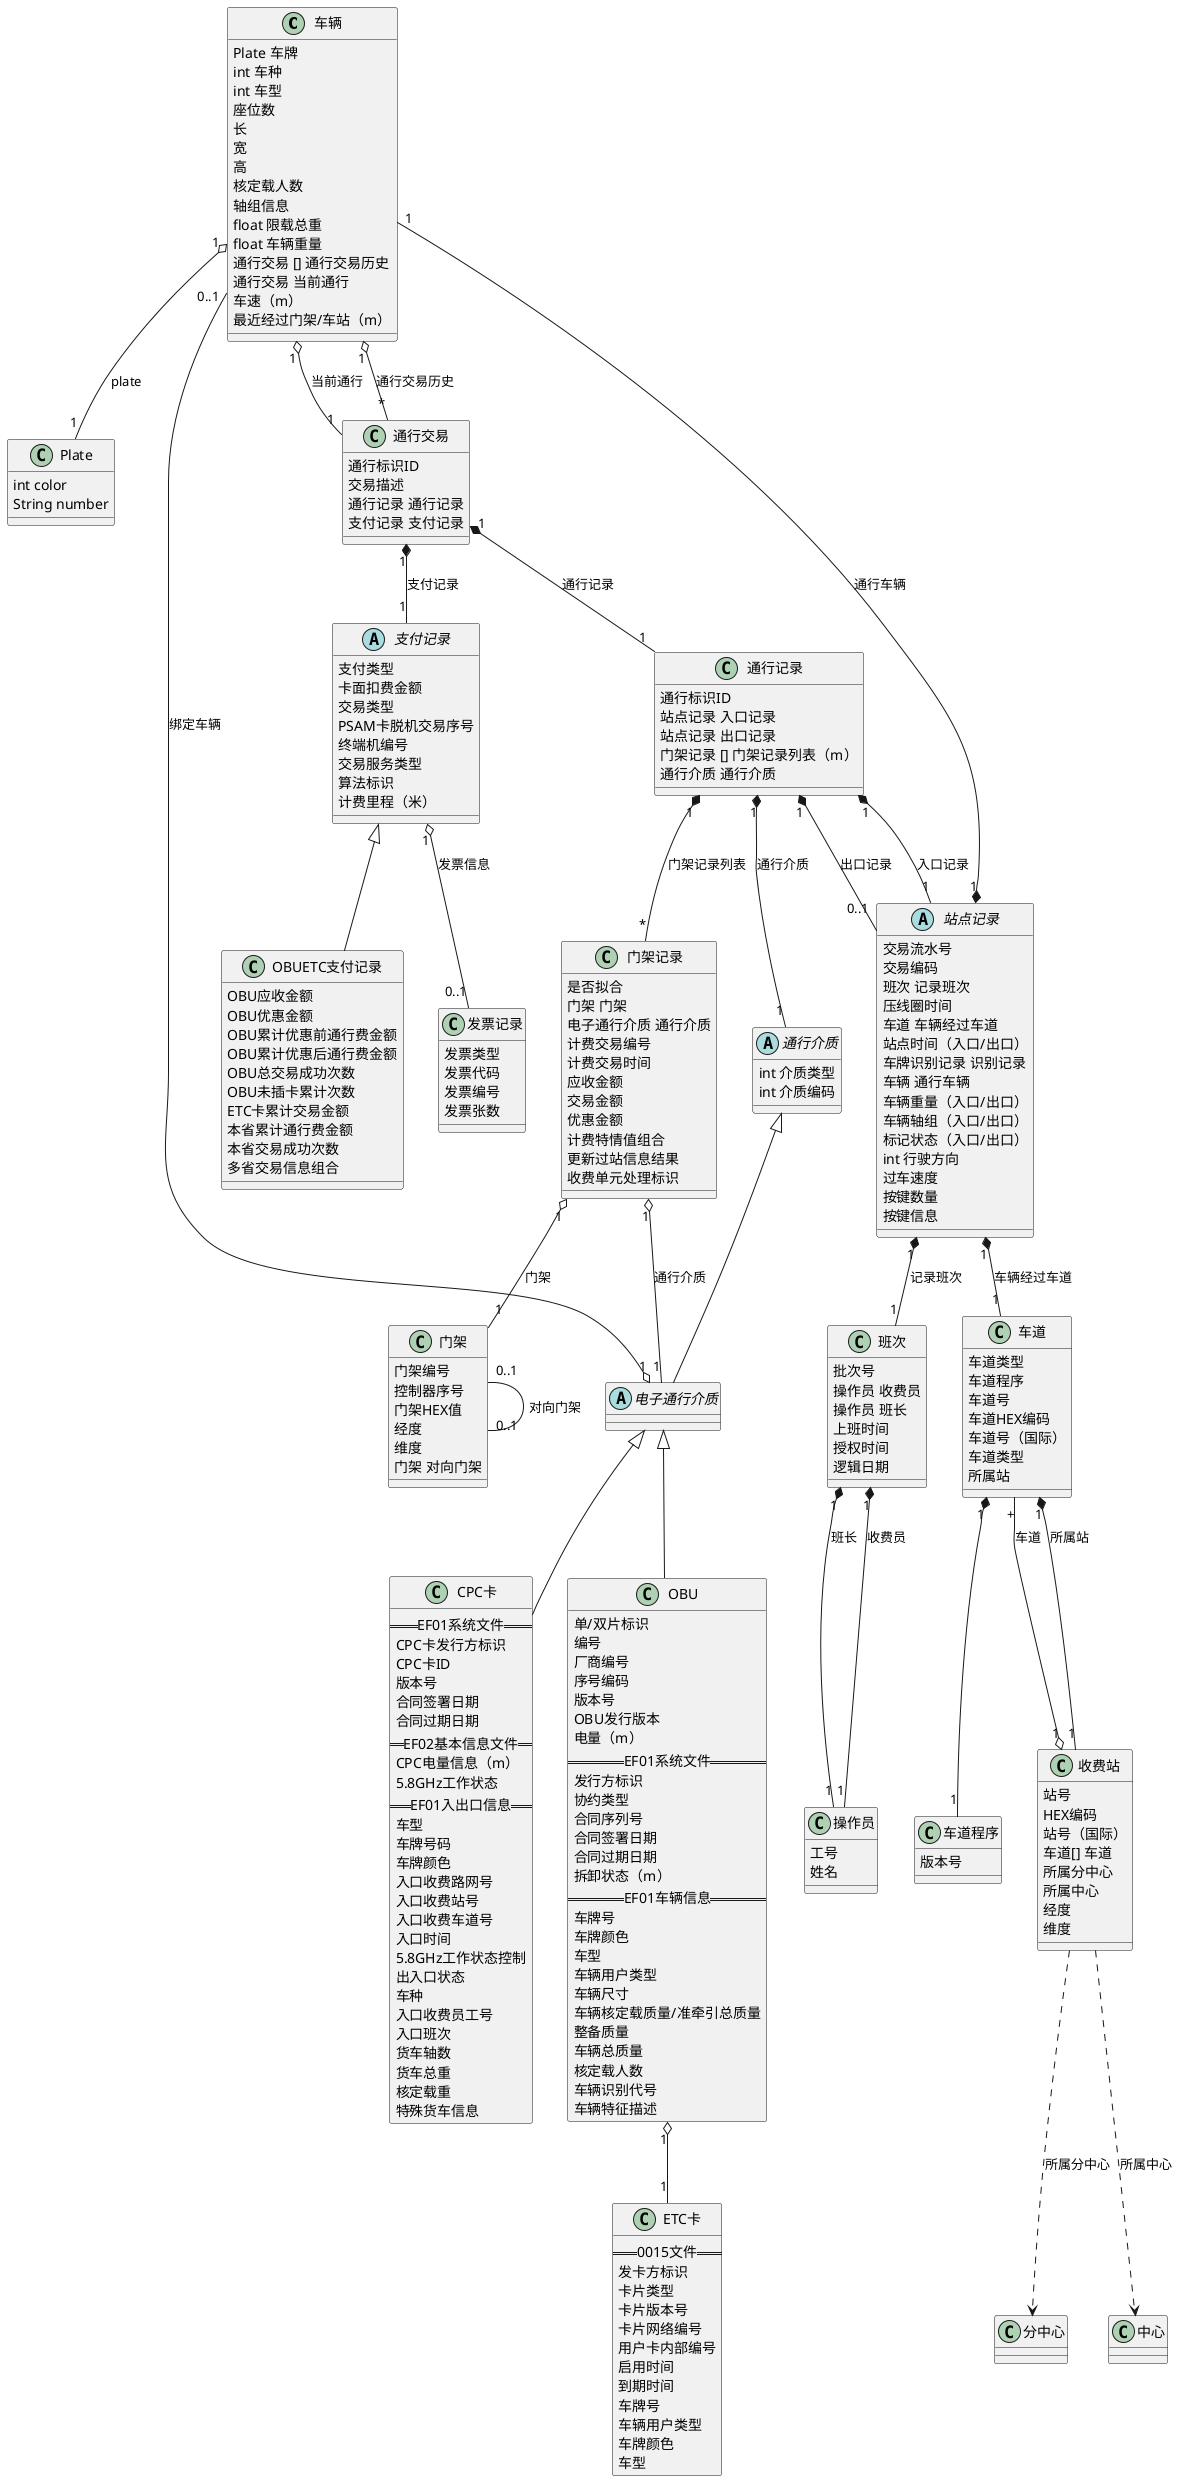 @startuml

class 车辆
class Plate
class OBU
class CPC卡
class ETC卡
class 车道
class 收费站
class 门架
class 操作员
class 中心
class 分中心
abstract class 通行介质
abstract class 电子通行介质
class 车道程序
class 通行交易
class 通行记录
abstract class 站点记录

class 门架记录
abstract class 支付记录
class OBUETC支付记录
class 班次

class 发票记录
支付记录 <|-- OBUETC支付记录

通行记录 "1"*-- "1"  站点记录 : 入口记录
通行记录 "1"*-- "0..1" 站点记录 : 出口记录
通行记录 "1" *-- "*" 门架记录: 门架记录列表
通行记录 : 通行标识ID
通行记录 : 站点记录 入口记录
通行记录 : 站点记录 出口记录
通行记录 : 门架记录 [] 门架记录列表（m）
通行记录 : 通行介质 通行介质
通行记录 "1" *-- "1" 通行介质 : 通行介质

通行交易 : 通行标识ID
通行交易 : 交易描述
通行交易 : 通行记录 通行记录
通行交易 : 支付记录 支付记录

通行交易 "1" *-- "1" 支付记录 : 支付记录
通行交易 "1" *-- "1" 通行记录 : 通行记录



车辆 "1" o--"1" Plate:plate

车辆 : Plate 车牌
车辆 : int 车种
车辆 : int 车型
车辆 : 座位数
车辆 : 长
车辆 : 宽
车辆 : 高
车辆 : 核定载人数
车辆 : 轴组信息
车辆 : float 限载总重
车辆 : float 车辆重量
车辆 : 通行交易 [] 通行交易历史
车辆 : 通行交易 当前通行
车辆 : 车速（m）
车辆 : 最近经过门架/车站（m）

车辆 "1" o--"*" 通行交易 : 通行交易历史
车辆 "1" o--"1" 通行交易 : 当前通行




Plate :  int color
Plate : String number

操作员 : 工号
操作员 : 姓名


收费站 "1" o--"+" 车道 : 车道

收费站 : 站号
收费站 : HEX编码
收费站 : 站号（国际）
收费站 : 车道[] 车道
收费站 : 所属分中心
收费站 : 所属中心
收费站 : 经度
收费站 : 维度


车道 "1" *-- "1" 车道程序
车道 "1" *-- "1" 收费站 : 所属站

车道 : 车道类型
车道 : 车道程序
车道 : 车道号
车道 : 车道HEX编码
车道 : 车道号（国际）
车道 : 车道类型
车道 : 所属站

车道程序 : 版本号

收费站  ..> 分中心: 所属分中心
收费站  ..> 中心: 所属中心

门架 "0..1" -- "0..1" 门架: 对向门架
门架 : 门架编号
门架 : 控制器序号
门架 : 门架HEX值
门架 : 经度
门架 : 维度
门架 : 门架 对向门架

门架记录 : 是否拟合
门架记录 : 门架 门架
门架记录 : 电子通行介质 通行介质
门架记录 : 计费交易编号
门架记录 : 计费交易时间
门架记录 : 应收金额
门架记录 : 交易金额
门架记录 : 优惠金额
' 门架记录 : 识别的车型
' 门架记录 : TAC码
' 门架记录 : PSAM卡脱机交易序列号
' 门架记录 : 交易的服务类型
' 门架记录 : 算法标识
' 门架记录 : 消费密钥版本号
' 门架记录 : 天线ID编号
' 门架记录 : 计费模块版本号
' 门架记录 : 计费参数版本号
' 门架记录 : 交易耗时（单位：ms）
' 门架记录 : 通行状态（可省略）
' 门架记录 : 计费模块响应计费结果
' 门架记录 : 节假日状态
' 门架记录 : 交易结果
' 门架记录 : 特情类型
' 门架记录 : 匹配状态
' 门架记录 : 去重状态
' 门架记录 : 处理状态
' 门架记录 : 计费接口特情值
' 门架记录 : 收费特情类型
' 门架记录 : 是否修正过
' 门架记录 : 标签写入结果
' 门架记录 : 交易类型
' 门架记录 : 计费里程数
' 门架记录 : 本次计费拟合结果标识
门架记录 : 计费特情值组合
门架记录 : 更新过站信息结果
门架记录 : 收费单元处理标识
门架记录 "1" o-- "1" 门架: 门架
门架记录 "1" o-- "1" 电子通行介质 : 通行介质





通行介质 : int 介质类型
通行介质 : int 介质编码

通行介质 <|-- 电子通行介质
电子通行介质 <|-- CPC卡
电子通行介质 <|-- OBU
OBU "1" o-- "1" ETC卡
电子通行介质 "1" o-- "0..1" 车辆: 绑定车辆



OBU : 单/双片标识
OBU : 编号
OBU : 厂商编号
OBU : 序号编码
OBU : 版本号
OBU : OBU发行版本
OBU : 电量（m）

OBU : == EF01系统文件 ==
OBU : 发行方标识
OBU : 协约类型
OBU : 合同序列号
OBU : 合同签署日期
OBU : 合同过期日期
OBU : 拆卸状态（m）

OBU : == EF01车辆信息 ==
OBU : 车牌号
OBU : 车牌颜色
OBU : 车型
OBU : 车辆用户类型
OBU : 车辆尺寸
OBU : 车辆核定载质量/准牵引总质量
OBU : 整备质量
OBU : 车辆总质量
OBU : 核定载人数
OBU : 车辆识别代号
OBU : 车辆特征描述

' OBU : == EF02文件 ==
' OBU : 出入口时间（m）
' OBU : 路网编码（m）
' OBU : 收费站编码（m）
' OBU : 收费车道编码（m）
' OBU : 卡类型
' OBU : 卡号
' OBU : 车牌号
' OBU : 收费额（m）
' OBU : OBU的MAC地址

' OBU : == EF04交费信息文件==
' OBU : 同0019文件1-39字节
' OBU : 用户卡信息-写入 0015 文件第 1-20 字节
' OBU : 车辆用户类型（0015第41字节）
' OBU : 累计通行省份个数（m）
' OBU : 累计应收金额（m）
' OBU : 累计优惠金额（m）
' OBU : 累计交易成功次数（m）
' OBU : 累计计费里程（m）
' OBU : 标签无卡累计次数（m）
' OBU : 本省入口编码（m）
' OBU : 本省累计交易金额（m）
' OBU : 本省累计交易成功数量（m）
' OBU : 加密摘要
' OBU : 通行省份累计金额（m）



ETC卡 : == 0015文件 ==
ETC卡 : 发卡方标识
ETC卡 : 卡片类型
ETC卡 : 卡片版本号
ETC卡 : 卡片网络编号
ETC卡 : 用户卡内部编号
ETC卡 : 启用时间
ETC卡 : 到期时间
ETC卡 : 车牌号
ETC卡 : 车辆用户类型
ETC卡 : 车牌颜色
ETC卡 : 车型

' ETC卡 : == 0019联网收费复合消费 ==
' ETC卡 : 复合消费应用标识
' ETC卡 : 记录长度
' ETC卡 : 应用锁定标示
' ETC卡 : 入/出口收费网络号（m）
' ETC卡 : 入/出口收费站（m）
' ETC卡 : 入/出口车道编码（m）
' ETC卡 : 入/出口状态（m）
' ETC卡 : 入/出口时间（m）
' ETC卡 : 车型
' ETC卡 : ETC门架编号（m）
' ETC卡 : 通行门架时间（m）
' ETC卡 : 车牌号码
' ETC卡 : 车牌颜色
' ETC卡 : 车轴数（m）
' ETC卡 : 总重（m）
' ETC卡 : 车辆状态标识（m）
' ETC卡 : 一类交易累计金额

' ETC卡 : == 0018（终端交易记录） ==
' ETC卡 : 联机交易序号（m）
' ETC卡 : 透支金额（m）
' ETC卡 : 交易金额（m）
' ETC卡 : 交易类型标识（m）
' ETC卡 : 终端机编号（m）
' ETC卡 : 交易日期（m）
' ETC卡 : 交易时间（m）

' ETC卡 : == 0012（联网收费信息文件） ==
' ETC卡 : 入口收费路网号（m）
' ETC卡 : 入口收费站号（m）
' ETC卡 : 入口收费站号（m）
' ETC卡 : 入口时间（m）
' ETC卡 : 车型
' ETC卡 : 入出口状态（m）
' ETC卡 : 标识站 
' ETC卡 : 收费员工号（m）
' ETC卡 : 入口班次（m）
' ETC卡 : 车牌号码



CPC卡 : == EF01系统文件 ==
CPC卡 : CPC卡发行方标识
CPC卡 : CPC卡ID
CPC卡 : 版本号
CPC卡 : 合同签署日期
CPC卡 : 合同过期日期

CPC卡 : == EF02基本信息文件 ==
CPC卡 : CPC电量信息（m）
CPC卡 : 5.8GHz工作状态


CPC卡 : == EF01入出口信息 ==
CPC卡 : 车型
CPC卡 : 车牌号码
CPC卡 : 车牌颜色
CPC卡 : 入口收费路网号
CPC卡 : 入口收费站号
CPC卡 : 入口收费车道号
CPC卡 : 入口时间
CPC卡 : 5.8GHz工作状态控制
CPC卡 : 出入口状态
CPC卡 : 车种
CPC卡 : 入口收费员工号
CPC卡 : 入口班次
CPC卡 : 货车轴数
CPC卡 : 货车总重
CPC卡 : 核定载重
CPC卡 : 特殊货车信息

' CPC卡 : == EF02过站信息文件 ==
' CPC卡 : 已写入的有效过站信息总个数（m）
' CPC卡 : 已写入的最新ETC门架信息（m）
' CPC卡 : 过站信息（m）

' CPC卡 : == EF04过站信息文件 ==
' CPC卡 : 北京通行计费信息
' CPC卡 : 天津通行计费信息
' CPC卡 : ...
' CPC卡 : 澳门通行计费信息




班次 : 批次号
班次 : 操作员 收费员
班次 : 操作员 班长
班次 : 上班时间
班次 : 授权时间
班次 : 逻辑日期

班次 "1" *-- "1" 操作员: 收费员
班次 "1" *-- "1" 操作员 : 班长


站点记录 "1" *-- "1" 班次 : 记录班次
站点记录 "1" *-- "1" 车道 : 车辆经过车道
站点记录 "1" *-- "1" 车辆: 通行车辆

站点记录 : 交易流水号
站点记录 : 交易编码
站点记录 : 班次 记录班次
站点记录 : 压线圈时间
站点记录 : 车道 车辆经过车道
站点记录 : 站点时间（入口/出口）
站点记录 : 车牌识别记录 识别记录
站点记录 : 车辆 通行车辆
站点记录 : 车辆重量（入口/出口）
站点记录 : 车辆轴组（入口/出口）
站点记录 : 标记状态（入口/出口）
站点记录 : int 行驶方向
站点记录 : 过车速度
站点记录 : 按键数量
站点记录 : 按键信息

支付记录 : 支付类型
支付记录 : 卡面扣费金额
支付记录 : 交易类型
支付记录 : PSAM卡脱机交易序号
支付记录 : 终端机编号
支付记录 : 交易服务类型
支付记录 : 算法标识
支付记录 : 计费里程（米）
' 支付记录 : 实际里程（米）
' 支付记录 : 免费区间类型
' 支付记录 : 免费方式
' 支付记录 : 免费区域信息
' 支付记录 : 交易前余额（分）
' 支付记录 : 交易后余额（分）
' 支付记录 : 总交易金额
' 支付记录 : 优惠金额
' 支付记录 : 应收金额
' 支付记录 : 计费总里程数
' 支付记录 : 代收外省金额
' 支付记录 : 折扣优惠金额（分）
' 支付记录 : 卡成本金额（分）
' 支付记录 : 欠通行费金额（分）
' 支付记录 : 欠通行费标志
' 支付记录 : 欠卡成本金额（分）
' 支付记录 : 次票代收
' 支付记录 : 统缴金额
' 支付记录 : 应收通行费金额（分）
' 支付记录 : 通行费免收金额（分）
' 支付记录 : 本次最终支付通行费金额
' 支付记录 : 补费记录号
' 支付记录 : 支付卡类型
' 支付记录 : 支付卡网络号
' 支付记录 : 支付卡卡号 
' 支付记录 : 支付卡交易号
' 支付记录 : 第三方支付信息
' 支付记录 : 支付码
' 支付记录 : 折扣率（1‰）
' 支付记录 : 开票标识
' 支付记录 : 发票记录 发票信息


' 支付记录 : 参数版本组合
' 支付记录 : 省中心编号组合
' 支付记录 : 卡内门架编号组合
' 支付记录 : 收费单元数量
' 支付记录 : 收费单元组合
' 支付记录 : 收费单元时间组合
' 支付记录 : 收费单元实际收费金额组合
' 支付记录 : 收费单元优惠金额组合
' 支付记录 : 收费单元计费模块版本号组合
' 支付记录 : 收费单元计费参数版本号组合
' 支付记录 : 实收金额组合
' 支付记录 : 校验码
' 支付记录 : 收费路段编号组合
' 支付记录 : 公路类型

' 支付记录 : CPC卡省内累加金额
' 支付记录 : 最短路径交易金额
' 支付记录 : 最短计费里程
' 支付记录 : 交易金额占比
' 支付记录 : 实际计费方式
' 支付记录 : 计费模式
' 支付记录 : 费显显示信息
' 支付记录 : 最短路径计费参数版本号
' 支付记录 : 查验标志
' 支付记录 : 校检标志
' 支付记录 : 合法性验证通过的时间
' 支付记录 : 备注
' 支付记录 : 省中心优惠类型 
' 支付记录 : 省中心优惠金额 
' 支付记录 : 省中心优惠前交易金额 
' 支付记录 : 二次计费类型
' 支付记录 : 二次计费结果
' 支付记录 : 二次计费时间
' 支付记录 : 省中心二次计费前交易金额
' 支付记录 : 省中心二次计费优惠金额
' 支付记录 : 次票代收处理信息
' 支付记录 : 优免信息编号

OBUETC支付记录 : OBU应收金额
OBUETC支付记录 : OBU优惠金额
OBUETC支付记录 : OBU累计优惠前通行费金额
OBUETC支付记录 : OBU累计优惠后通行费金额
OBUETC支付记录 : OBU总交易成功次数
OBUETC支付记录 : OBU未插卡累计次数
OBUETC支付记录 : ETC卡累计交易金额
OBUETC支付记录 : 本省累计通行费金额
OBUETC支付记录 : 本省交易成功次数
OBUETC支付记录 : 多省交易信息组合


支付记录 "1" o-- "0..1" 发票记录:发票信息
发票记录 : 发票类型
发票记录 : 发票代码
发票记录 : 发票编号
发票记录 : 发票张数





@enduml